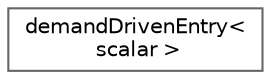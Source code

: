 digraph "Graphical Class Hierarchy"
{
 // LATEX_PDF_SIZE
  bgcolor="transparent";
  edge [fontname=Helvetica,fontsize=10,labelfontname=Helvetica,labelfontsize=10];
  node [fontname=Helvetica,fontsize=10,shape=box,height=0.2,width=0.4];
  rankdir="LR";
  Node0 [id="Node000000",label="demandDrivenEntry\<\l scalar \>",height=0.2,width=0.4,color="grey40", fillcolor="white", style="filled",URL="$classFoam_1_1demandDrivenEntry.html",tooltip=" "];
}
